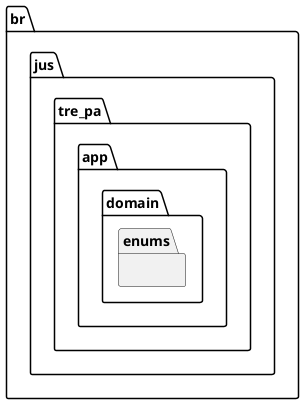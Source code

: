 'Diagrama de classe com as definições de Enums. Os enums devem ser definidos
'dentro da diretiva package.
@startuml

package "br.jus.tre_pa.app.domain.enums" {

}

@enduml